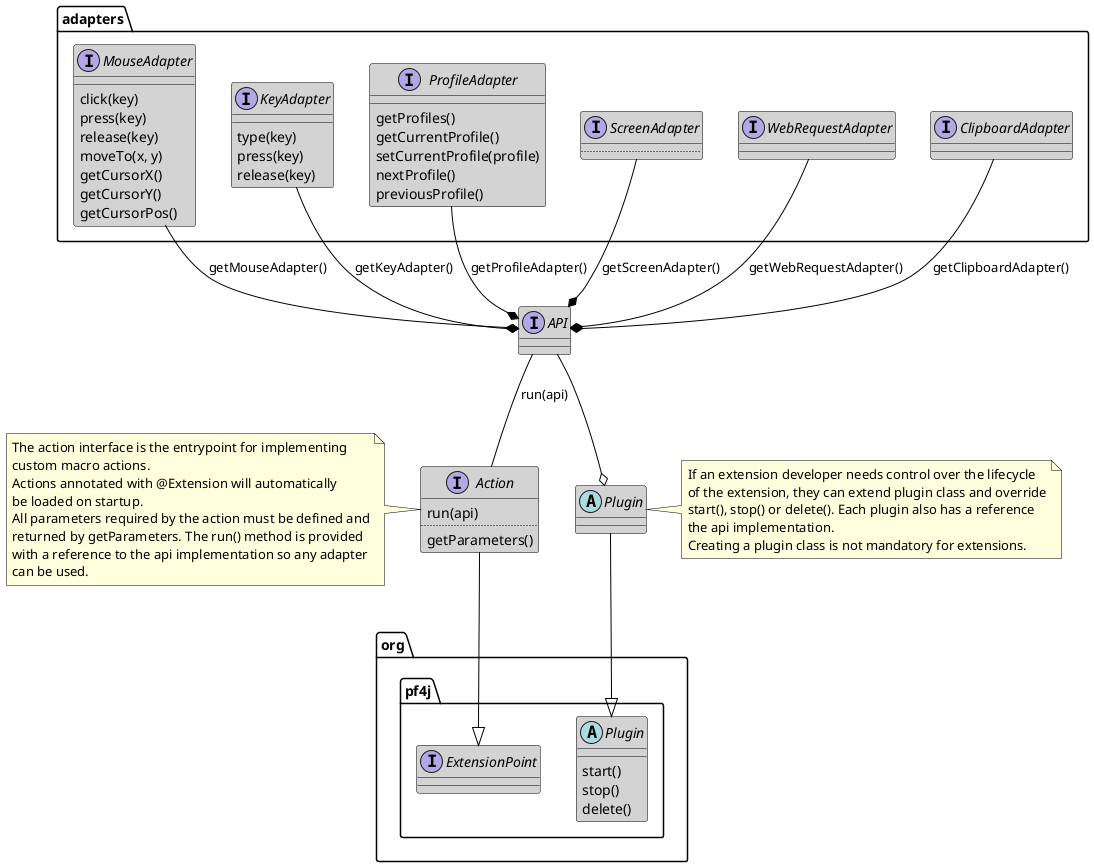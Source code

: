 @startuml
skinparam classAttributeIconSize 0
skinparam stereotypeCBackgroundColor DeepSkyBlue
skinparam stereotypeEBackgroundColor DeepSkyBlue
skinparam stereotypeIBackgroundColor OliveDrab
skinparam classArrowColor Black
skinparam classBackgroundColor LightGray
skinparam classBorderColor  Black
skinparam noteBorderColor  Black


interface adapters.MouseAdapter {
    click(key)
    press(key)
    release(key)
    moveTo(x, y)
    getCursorX()
    getCursorY()
    getCursorPos()
}

interface adapters.KeyAdapter {
    type(key)
    press(key)
    release(key)
}

interface adapters.ProfileAdapter {
    getProfiles()
    getCurrentProfile()
    setCurrentProfile(profile)
    nextProfile()
    previousProfile()
}

interface adapters.ScreenAdapter {
    ..
}

interface adapters.WebRequestAdapter

interface adapters.ClipboardAdapter

interface API

interface org.pf4j.ExtensionPoint
abstract class org.pf4j.Plugin {
    start()
    stop()
    delete()
}

interface Action {
    run(api)
    ..
    getParameters()
}

abstract class Plugin


note left of Action
    The action interface is the entrypoint for implementing
    custom macro actions.
    Actions annotated with @Extension will automatically
    be loaded on startup.
    All parameters required by the action must be defined and
    returned by getParameters. The run() method is provided
    with a reference to the api implementation so any adapter
    can be used.
end note

note right of Plugin
    If an extension developer needs control over the lifecycle
    of the extension, they can extend plugin class and override
    start(), stop() or delete(). Each plugin also has a reference
    the api implementation.
    Creating a plugin class is not mandatory for extensions.
end note

API --o Plugin
Plugin --|> org.pf4j.Plugin
Action --|> org.pf4j.ExtensionPoint
API -- Action : run(api)
adapters.MouseAdapter --* API : getMouseAdapter()
adapters.KeyAdapter --* API : getKeyAdapter()
adapters.ProfileAdapter --* API : getProfileAdapter()
adapters.ScreenAdapter --* API : getScreenAdapter()
adapters.WebRequestAdapter --* API : getWebRequestAdapter()
adapters.ClipboardAdapter --* API : getClipboardAdapter()

@enduml